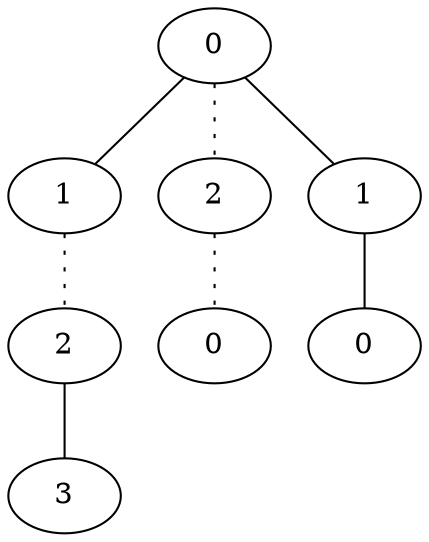 graph {
a0[label=0];
a1[label=1];
a2[label=2];
a3[label=3];
a4[label=2];
a5[label=0];
a6[label=1];
a7[label=0];
a0 -- a1;
a0 -- a4 [style=dotted];
a0 -- a6;
a1 -- a2 [style=dotted];
a2 -- a3;
a4 -- a5 [style=dotted];
a6 -- a7;
}
